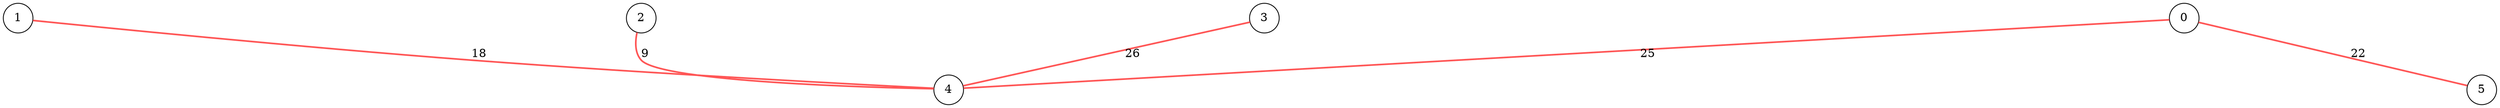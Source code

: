 graph G{
  nodesep = 10.0;
  edge [color="#ff5555"];
 2 -- 4 [style=bold,label="9"];
 1 -- 4 [style=bold,label="18"];
 0 -- 5 [style=bold,label="22"];
 0 -- 4 [style=bold,label="25"];
 3 -- 4 [style=bold,label="26"];
  3 [shape=circle];
  5 [shape=circle];
  0 [shape=circle];
  1 [shape=circle];
  4 [shape=circle];
  2 [shape=circle];
}
